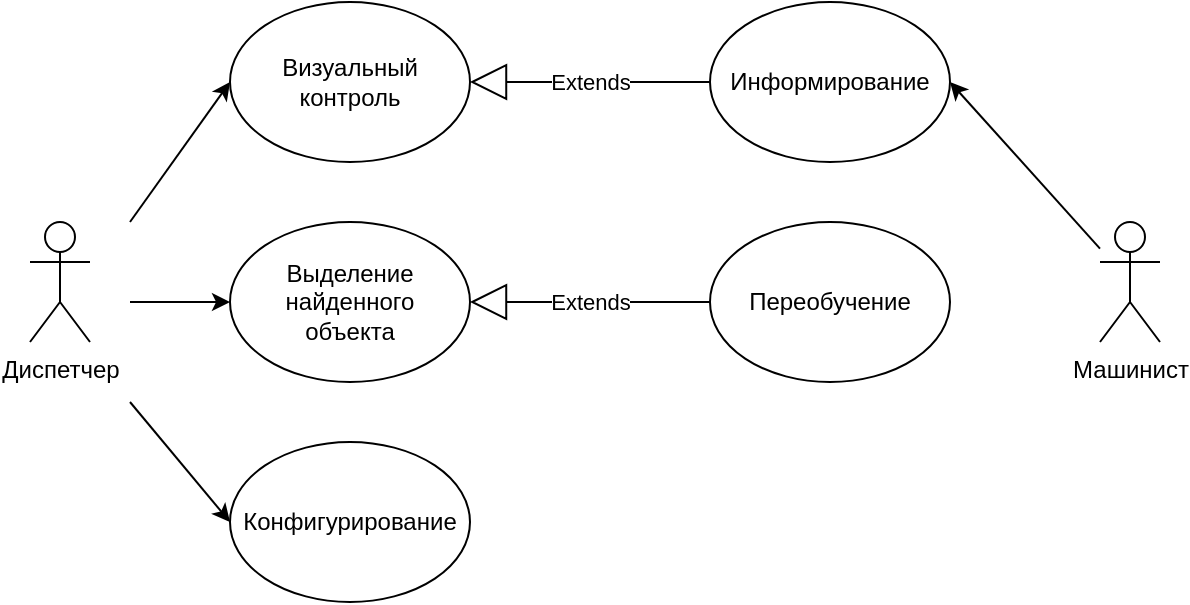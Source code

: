 <mxfile pages="1" version="11.2.9" type="github"><diagram id="wKPRMRNNPMbNL-VyMLsw" name="Page-1"><mxGraphModel dx="946" dy="662" grid="1" gridSize="10" guides="1" tooltips="1" connect="1" arrows="1" fold="1" page="1" pageScale="1" pageWidth="827" pageHeight="1169" math="0" shadow="0"><root><mxCell id="0"/><mxCell id="1" parent="0"/><mxCell id="JjT0xLMFlytFKQG62mwd-1" value="Диспетчер" style="shape=umlActor;verticalLabelPosition=bottom;labelBackgroundColor=#ffffff;verticalAlign=top;html=1;outlineConnect=0;" vertex="1" parent="1"><mxGeometry x="70" y="230" width="30" height="60" as="geometry"/></mxCell><mxCell id="JjT0xLMFlytFKQG62mwd-2" value="Визуальный контроль" style="ellipse;whiteSpace=wrap;html=1;" vertex="1" parent="1"><mxGeometry x="170" y="120" width="120" height="80" as="geometry"/></mxCell><mxCell id="JjT0xLMFlytFKQG62mwd-3" value="Информирование" style="ellipse;whiteSpace=wrap;html=1;" vertex="1" parent="1"><mxGeometry x="410" y="120" width="120" height="80" as="geometry"/></mxCell><mxCell id="JjT0xLMFlytFKQG62mwd-12" value="" style="endArrow=classic;html=1;entryX=1;entryY=0.5;entryDx=0;entryDy=0;" edge="1" parent="1" source="JjT0xLMFlytFKQG62mwd-4" target="JjT0xLMFlytFKQG62mwd-3"><mxGeometry width="50" height="50" relative="1" as="geometry"><mxPoint x="640" y="260" as="sourcePoint"/><mxPoint x="500" y="210" as="targetPoint"/></mxGeometry></mxCell><mxCell id="JjT0xLMFlytFKQG62mwd-14" value="Extends" style="endArrow=block;endSize=16;endFill=0;html=1;exitX=0;exitY=0.5;exitDx=0;exitDy=0;entryX=1;entryY=0.5;entryDx=0;entryDy=0;" edge="1" parent="1" source="JjT0xLMFlytFKQG62mwd-3" target="JjT0xLMFlytFKQG62mwd-2"><mxGeometry width="160" relative="1" as="geometry"><mxPoint x="120" y="410" as="sourcePoint"/><mxPoint x="280" y="410" as="targetPoint"/></mxGeometry></mxCell><mxCell id="JjT0xLMFlytFKQG62mwd-16" value="Выделение найденного &lt;br&gt;объекта" style="ellipse;whiteSpace=wrap;html=1;" vertex="1" parent="1"><mxGeometry x="170" y="230" width="120" height="80" as="geometry"/></mxCell><mxCell id="JjT0xLMFlytFKQG62mwd-17" value="Конфигурирование" style="ellipse;whiteSpace=wrap;html=1;" vertex="1" parent="1"><mxGeometry x="170" y="340" width="120" height="80" as="geometry"/></mxCell><mxCell id="JjT0xLMFlytFKQG62mwd-18" value="Переобучение" style="ellipse;whiteSpace=wrap;html=1;" vertex="1" parent="1"><mxGeometry x="410" y="230" width="120" height="80" as="geometry"/></mxCell><mxCell id="JjT0xLMFlytFKQG62mwd-19" value="Extends" style="endArrow=block;endSize=16;endFill=0;html=1;exitX=0;exitY=0.5;exitDx=0;exitDy=0;entryX=1;entryY=0.5;entryDx=0;entryDy=0;" edge="1" parent="1" source="JjT0xLMFlytFKQG62mwd-18" target="JjT0xLMFlytFKQG62mwd-16"><mxGeometry width="160" relative="1" as="geometry"><mxPoint x="420" y="355" as="sourcePoint"/><mxPoint x="320" y="285" as="targetPoint"/></mxGeometry></mxCell><mxCell id="JjT0xLMFlytFKQG62mwd-22" value="" style="endArrow=classic;html=1;entryX=0;entryY=0.5;entryDx=0;entryDy=0;" edge="1" parent="1" target="JjT0xLMFlytFKQG62mwd-2"><mxGeometry width="50" height="50" relative="1" as="geometry"><mxPoint x="120" y="230" as="sourcePoint"/><mxPoint x="170" y="180" as="targetPoint"/></mxGeometry></mxCell><mxCell id="JjT0xLMFlytFKQG62mwd-23" value="" style="endArrow=classic;html=1;entryX=0;entryY=0.5;entryDx=0;entryDy=0;" edge="1" parent="1" target="JjT0xLMFlytFKQG62mwd-16"><mxGeometry width="50" height="50" relative="1" as="geometry"><mxPoint x="120" y="270" as="sourcePoint"/><mxPoint x="160" y="300" as="targetPoint"/></mxGeometry></mxCell><mxCell id="JjT0xLMFlytFKQG62mwd-24" value="" style="endArrow=classic;html=1;entryX=0;entryY=0.5;entryDx=0;entryDy=0;" edge="1" parent="1" target="JjT0xLMFlytFKQG62mwd-17"><mxGeometry width="50" height="50" relative="1" as="geometry"><mxPoint x="120" y="320" as="sourcePoint"/><mxPoint x="140" y="410" as="targetPoint"/></mxGeometry></mxCell><mxCell id="JjT0xLMFlytFKQG62mwd-4" value="Машинист" style="shape=umlActor;verticalLabelPosition=bottom;labelBackgroundColor=#ffffff;verticalAlign=top;html=1;outlineConnect=0;" vertex="1" parent="1"><mxGeometry x="605" y="230" width="30" height="60" as="geometry"/></mxCell></root></mxGraphModel></diagram></mxfile>